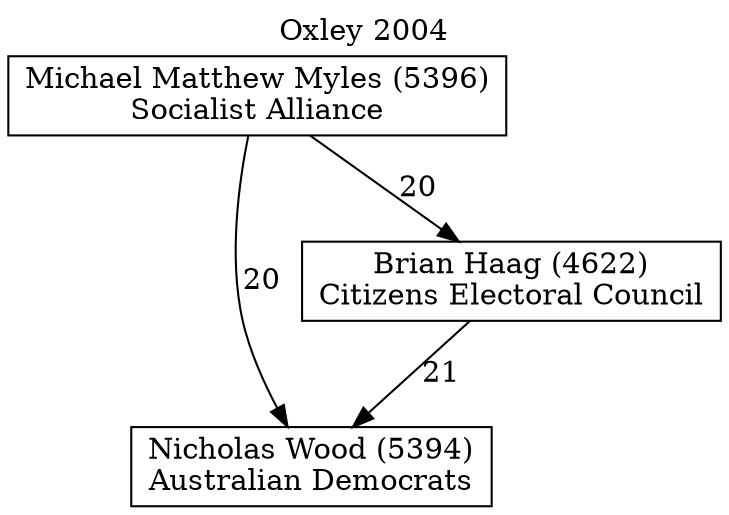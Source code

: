 // House preference flow
digraph "Nicholas Wood (5394)_Oxley_2004" {
	graph [label="Oxley 2004" labelloc=t mclimit=10]
	node [shape=box]
	"Nicholas Wood (5394)" [label="Nicholas Wood (5394)
Australian Democrats"]
	"Brian Haag (4622)" [label="Brian Haag (4622)
Citizens Electoral Council"]
	"Michael Matthew Myles (5396)" [label="Michael Matthew Myles (5396)
Socialist Alliance"]
	"Brian Haag (4622)" -> "Nicholas Wood (5394)" [label=21]
	"Michael Matthew Myles (5396)" -> "Brian Haag (4622)" [label=20]
	"Michael Matthew Myles (5396)" -> "Nicholas Wood (5394)" [label=20]
}
